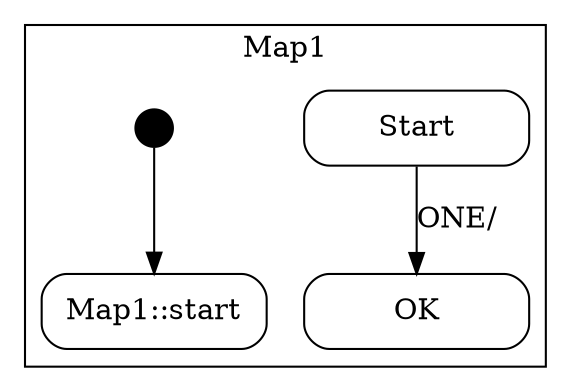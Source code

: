 digraph my_state_machine {

    node
        [shape=Mrecord width=1.5];

    subgraph cluster_Map1 {

        label="Map1";

        //
        // States (Nodes)
        //

        "Map1::Start"
            [label="{Start}"];

        "Map1::OK"
            [label="{OK}"];

        "%start"
            [label="" shape=circle style=filled fillcolor=black width=0.25];

        //
        // Transitions (Edges)
        //

        "Map1::Start" -> "Map1::OK"
            [label="ONE/\l"];

        "%start" -> "Map1::start"
    }

}
